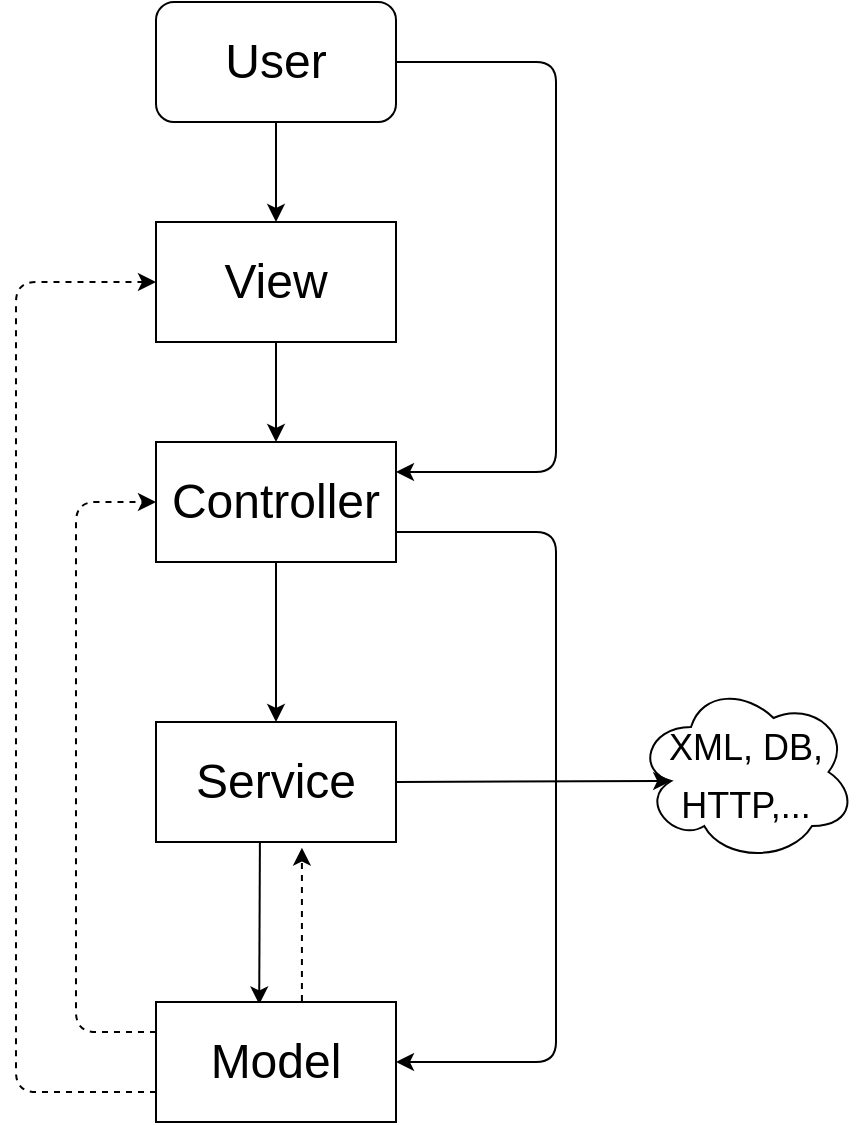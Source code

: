 <mxfile>
    <diagram name="Page-1" id="r2_6bGvvmHpnymdjOrQg">
        <mxGraphModel dx="1400" dy="595" grid="1" gridSize="10" guides="1" tooltips="1" connect="1" arrows="1" fold="1" page="1" pageScale="1" pageWidth="850" pageHeight="1100" math="0" shadow="0">
            <root>
                <mxCell id="0"/>
                <mxCell id="1" parent="0"/>
                <mxCell id="14" value="" style="edgeStyle=none;html=1;fontSize=24;" edge="1" parent="1" source="9" target="10">
                    <mxGeometry relative="1" as="geometry"/>
                </mxCell>
                <mxCell id="9" value="&lt;font style=&quot;font-size: 24px;&quot;&gt;User&lt;/font&gt;" style="rounded=1;whiteSpace=wrap;html=1;" parent="1" vertex="1">
                    <mxGeometry x="360" y="120" width="120" height="60" as="geometry"/>
                </mxCell>
                <mxCell id="15" value="" style="edgeStyle=none;html=1;fontSize=24;" edge="1" parent="1" source="10" target="11">
                    <mxGeometry relative="1" as="geometry"/>
                </mxCell>
                <mxCell id="10" value="View" style="rounded=0;whiteSpace=wrap;html=1;fontSize=24;" vertex="1" parent="1">
                    <mxGeometry x="360" y="230" width="120" height="60" as="geometry"/>
                </mxCell>
                <mxCell id="16" value="" style="edgeStyle=none;html=1;fontSize=24;" edge="1" parent="1" source="11" target="12">
                    <mxGeometry relative="1" as="geometry"/>
                </mxCell>
                <mxCell id="11" value="Controller" style="rounded=0;whiteSpace=wrap;html=1;fontSize=24;" vertex="1" parent="1">
                    <mxGeometry x="360" y="340" width="120" height="60" as="geometry"/>
                </mxCell>
                <mxCell id="17" value="" style="edgeStyle=none;html=1;fontSize=24;entryX=0.43;entryY=0.02;entryDx=0;entryDy=0;entryPerimeter=0;exitX=0.433;exitY=0.992;exitDx=0;exitDy=0;exitPerimeter=0;" edge="1" parent="1" source="12" target="13">
                    <mxGeometry relative="1" as="geometry"/>
                </mxCell>
                <mxCell id="12" value="Service" style="rounded=0;whiteSpace=wrap;html=1;fontSize=24;" vertex="1" parent="1">
                    <mxGeometry x="360" y="480" width="120" height="60" as="geometry"/>
                </mxCell>
                <mxCell id="13" value="Model" style="rounded=0;whiteSpace=wrap;html=1;fontSize=24;" vertex="1" parent="1">
                    <mxGeometry x="360" y="620" width="120" height="60" as="geometry"/>
                </mxCell>
                <mxCell id="18" value="" style="endArrow=classic;html=1;fontSize=24;exitX=1;exitY=0.5;exitDx=0;exitDy=0;entryX=1;entryY=0.25;entryDx=0;entryDy=0;" edge="1" parent="1" source="9" target="11">
                    <mxGeometry width="50" height="50" relative="1" as="geometry">
                        <mxPoint x="550" y="309.5" as="sourcePoint"/>
                        <mxPoint x="480" y="309.5" as="targetPoint"/>
                        <Array as="points">
                            <mxPoint x="560" y="150"/>
                            <mxPoint x="560" y="355"/>
                        </Array>
                    </mxGeometry>
                </mxCell>
                <mxCell id="21" value="" style="endArrow=classic;html=1;fontSize=24;entryX=1;entryY=0.5;entryDx=0;entryDy=0;exitX=1;exitY=0.75;exitDx=0;exitDy=0;" edge="1" parent="1" source="11" target="13">
                    <mxGeometry width="50" height="50" relative="1" as="geometry">
                        <mxPoint x="540" y="390" as="sourcePoint"/>
                        <mxPoint x="590" y="340" as="targetPoint"/>
                        <Array as="points">
                            <mxPoint x="560" y="385"/>
                            <mxPoint x="560" y="650"/>
                        </Array>
                    </mxGeometry>
                </mxCell>
                <mxCell id="22" value="" style="endArrow=classic;html=1;fontSize=24;exitX=0.608;exitY=-0.008;exitDx=0;exitDy=0;exitPerimeter=0;entryX=0.608;entryY=1.047;entryDx=0;entryDy=0;entryPerimeter=0;dashed=1;" edge="1" parent="1" source="13" target="12">
                    <mxGeometry width="50" height="50" relative="1" as="geometry">
                        <mxPoint x="500" y="590" as="sourcePoint"/>
                        <mxPoint x="550" y="540" as="targetPoint"/>
                    </mxGeometry>
                </mxCell>
                <mxCell id="23" value="" style="endArrow=classic;html=1;dashed=1;fontSize=24;entryX=0;entryY=0.5;entryDx=0;entryDy=0;exitX=0;exitY=0.25;exitDx=0;exitDy=0;" edge="1" parent="1" source="13" target="11">
                    <mxGeometry width="50" height="50" relative="1" as="geometry">
                        <mxPoint x="320" y="630" as="sourcePoint"/>
                        <mxPoint x="340" y="440" as="targetPoint"/>
                        <Array as="points">
                            <mxPoint x="320" y="635"/>
                            <mxPoint x="320" y="370"/>
                        </Array>
                    </mxGeometry>
                </mxCell>
                <mxCell id="24" value="" style="endArrow=classic;html=1;dashed=1;fontSize=24;entryX=0;entryY=0.5;entryDx=0;entryDy=0;exitX=0;exitY=0.75;exitDx=0;exitDy=0;" edge="1" parent="1" source="13" target="10">
                    <mxGeometry width="50" height="50" relative="1" as="geometry">
                        <mxPoint x="300" y="360" as="sourcePoint"/>
                        <mxPoint x="350" y="310" as="targetPoint"/>
                        <Array as="points">
                            <mxPoint x="290" y="665"/>
                            <mxPoint x="290" y="260"/>
                        </Array>
                    </mxGeometry>
                </mxCell>
                <mxCell id="25" value="&lt;font style=&quot;font-size: 18px;&quot;&gt;XML, DB, HTTP,...&lt;/font&gt;" style="ellipse;shape=cloud;whiteSpace=wrap;html=1;fontSize=24;" vertex="1" parent="1">
                    <mxGeometry x="600" y="460" width="110" height="90" as="geometry"/>
                </mxCell>
                <mxCell id="26" value="" style="endArrow=classic;html=1;fontSize=18;exitX=1;exitY=0.5;exitDx=0;exitDy=0;entryX=0.16;entryY=0.55;entryDx=0;entryDy=0;entryPerimeter=0;" edge="1" parent="1" source="12" target="25">
                    <mxGeometry width="50" height="50" relative="1" as="geometry">
                        <mxPoint x="500" y="510" as="sourcePoint"/>
                        <mxPoint x="550" y="460" as="targetPoint"/>
                    </mxGeometry>
                </mxCell>
            </root>
        </mxGraphModel>
    </diagram>
</mxfile>